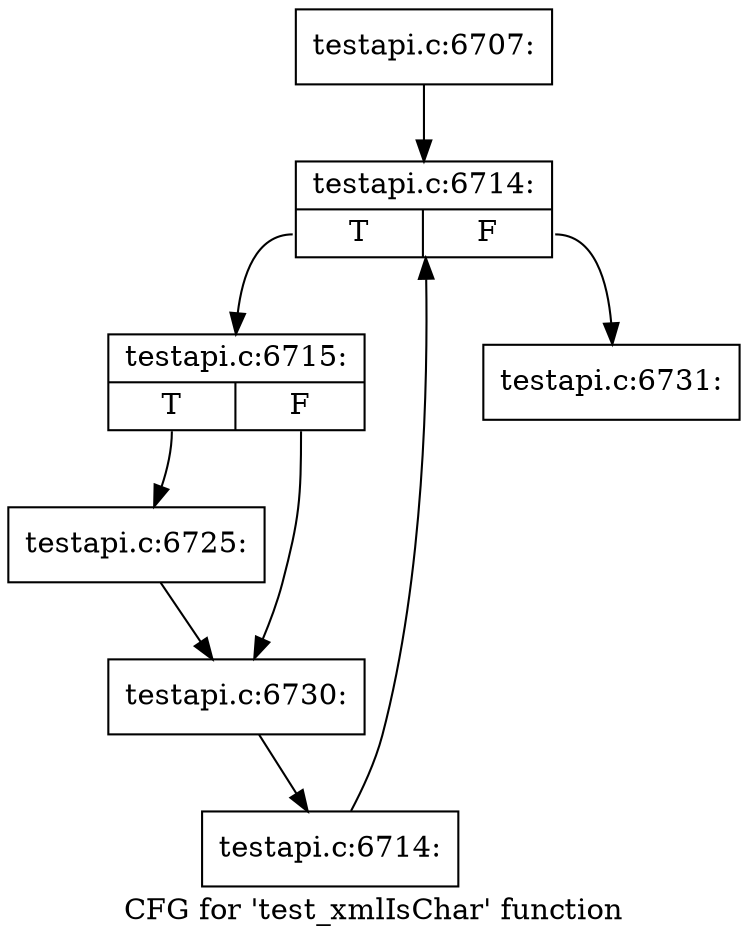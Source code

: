 digraph "CFG for 'test_xmlIsChar' function" {
	label="CFG for 'test_xmlIsChar' function";

	Node0x43f5040 [shape=record,label="{testapi.c:6707:}"];
	Node0x43f5040 -> Node0x4404c60;
	Node0x4404c60 [shape=record,label="{testapi.c:6714:|{<s0>T|<s1>F}}"];
	Node0x4404c60:s0 -> Node0x4404f40;
	Node0x4404c60:s1 -> Node0x4404ac0;
	Node0x4404f40 [shape=record,label="{testapi.c:6715:|{<s0>T|<s1>F}}"];
	Node0x4404f40:s0 -> Node0x4405d90;
	Node0x4404f40:s1 -> Node0x44060c0;
	Node0x4405d90 [shape=record,label="{testapi.c:6725:}"];
	Node0x4405d90 -> Node0x44060c0;
	Node0x44060c0 [shape=record,label="{testapi.c:6730:}"];
	Node0x44060c0 -> Node0x4404eb0;
	Node0x4404eb0 [shape=record,label="{testapi.c:6714:}"];
	Node0x4404eb0 -> Node0x4404c60;
	Node0x4404ac0 [shape=record,label="{testapi.c:6731:}"];
}
